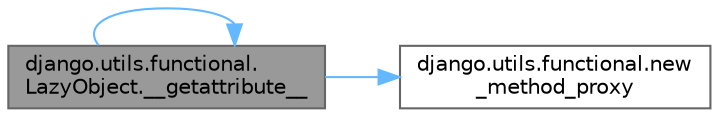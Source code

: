 digraph "django.utils.functional.LazyObject.__getattribute__"
{
 // LATEX_PDF_SIZE
  bgcolor="transparent";
  edge [fontname=Helvetica,fontsize=10,labelfontname=Helvetica,labelfontsize=10];
  node [fontname=Helvetica,fontsize=10,shape=box,height=0.2,width=0.4];
  rankdir="LR";
  Node1 [id="Node000001",label="django.utils.functional.\lLazyObject.__getattribute__",height=0.2,width=0.4,color="gray40", fillcolor="grey60", style="filled", fontcolor="black",tooltip=" "];
  Node1 -> Node1 [id="edge1_Node000001_Node000001",color="steelblue1",style="solid",tooltip=" "];
  Node1 -> Node2 [id="edge2_Node000001_Node000002",color="steelblue1",style="solid",tooltip=" "];
  Node2 [id="Node000002",label="django.utils.functional.new\l_method_proxy",height=0.2,width=0.4,color="grey40", fillcolor="white", style="filled",URL="$namespacedjango_1_1utils_1_1functional.html#ac6e7fa1652cae726086850d4b24a051b",tooltip=" "];
}
